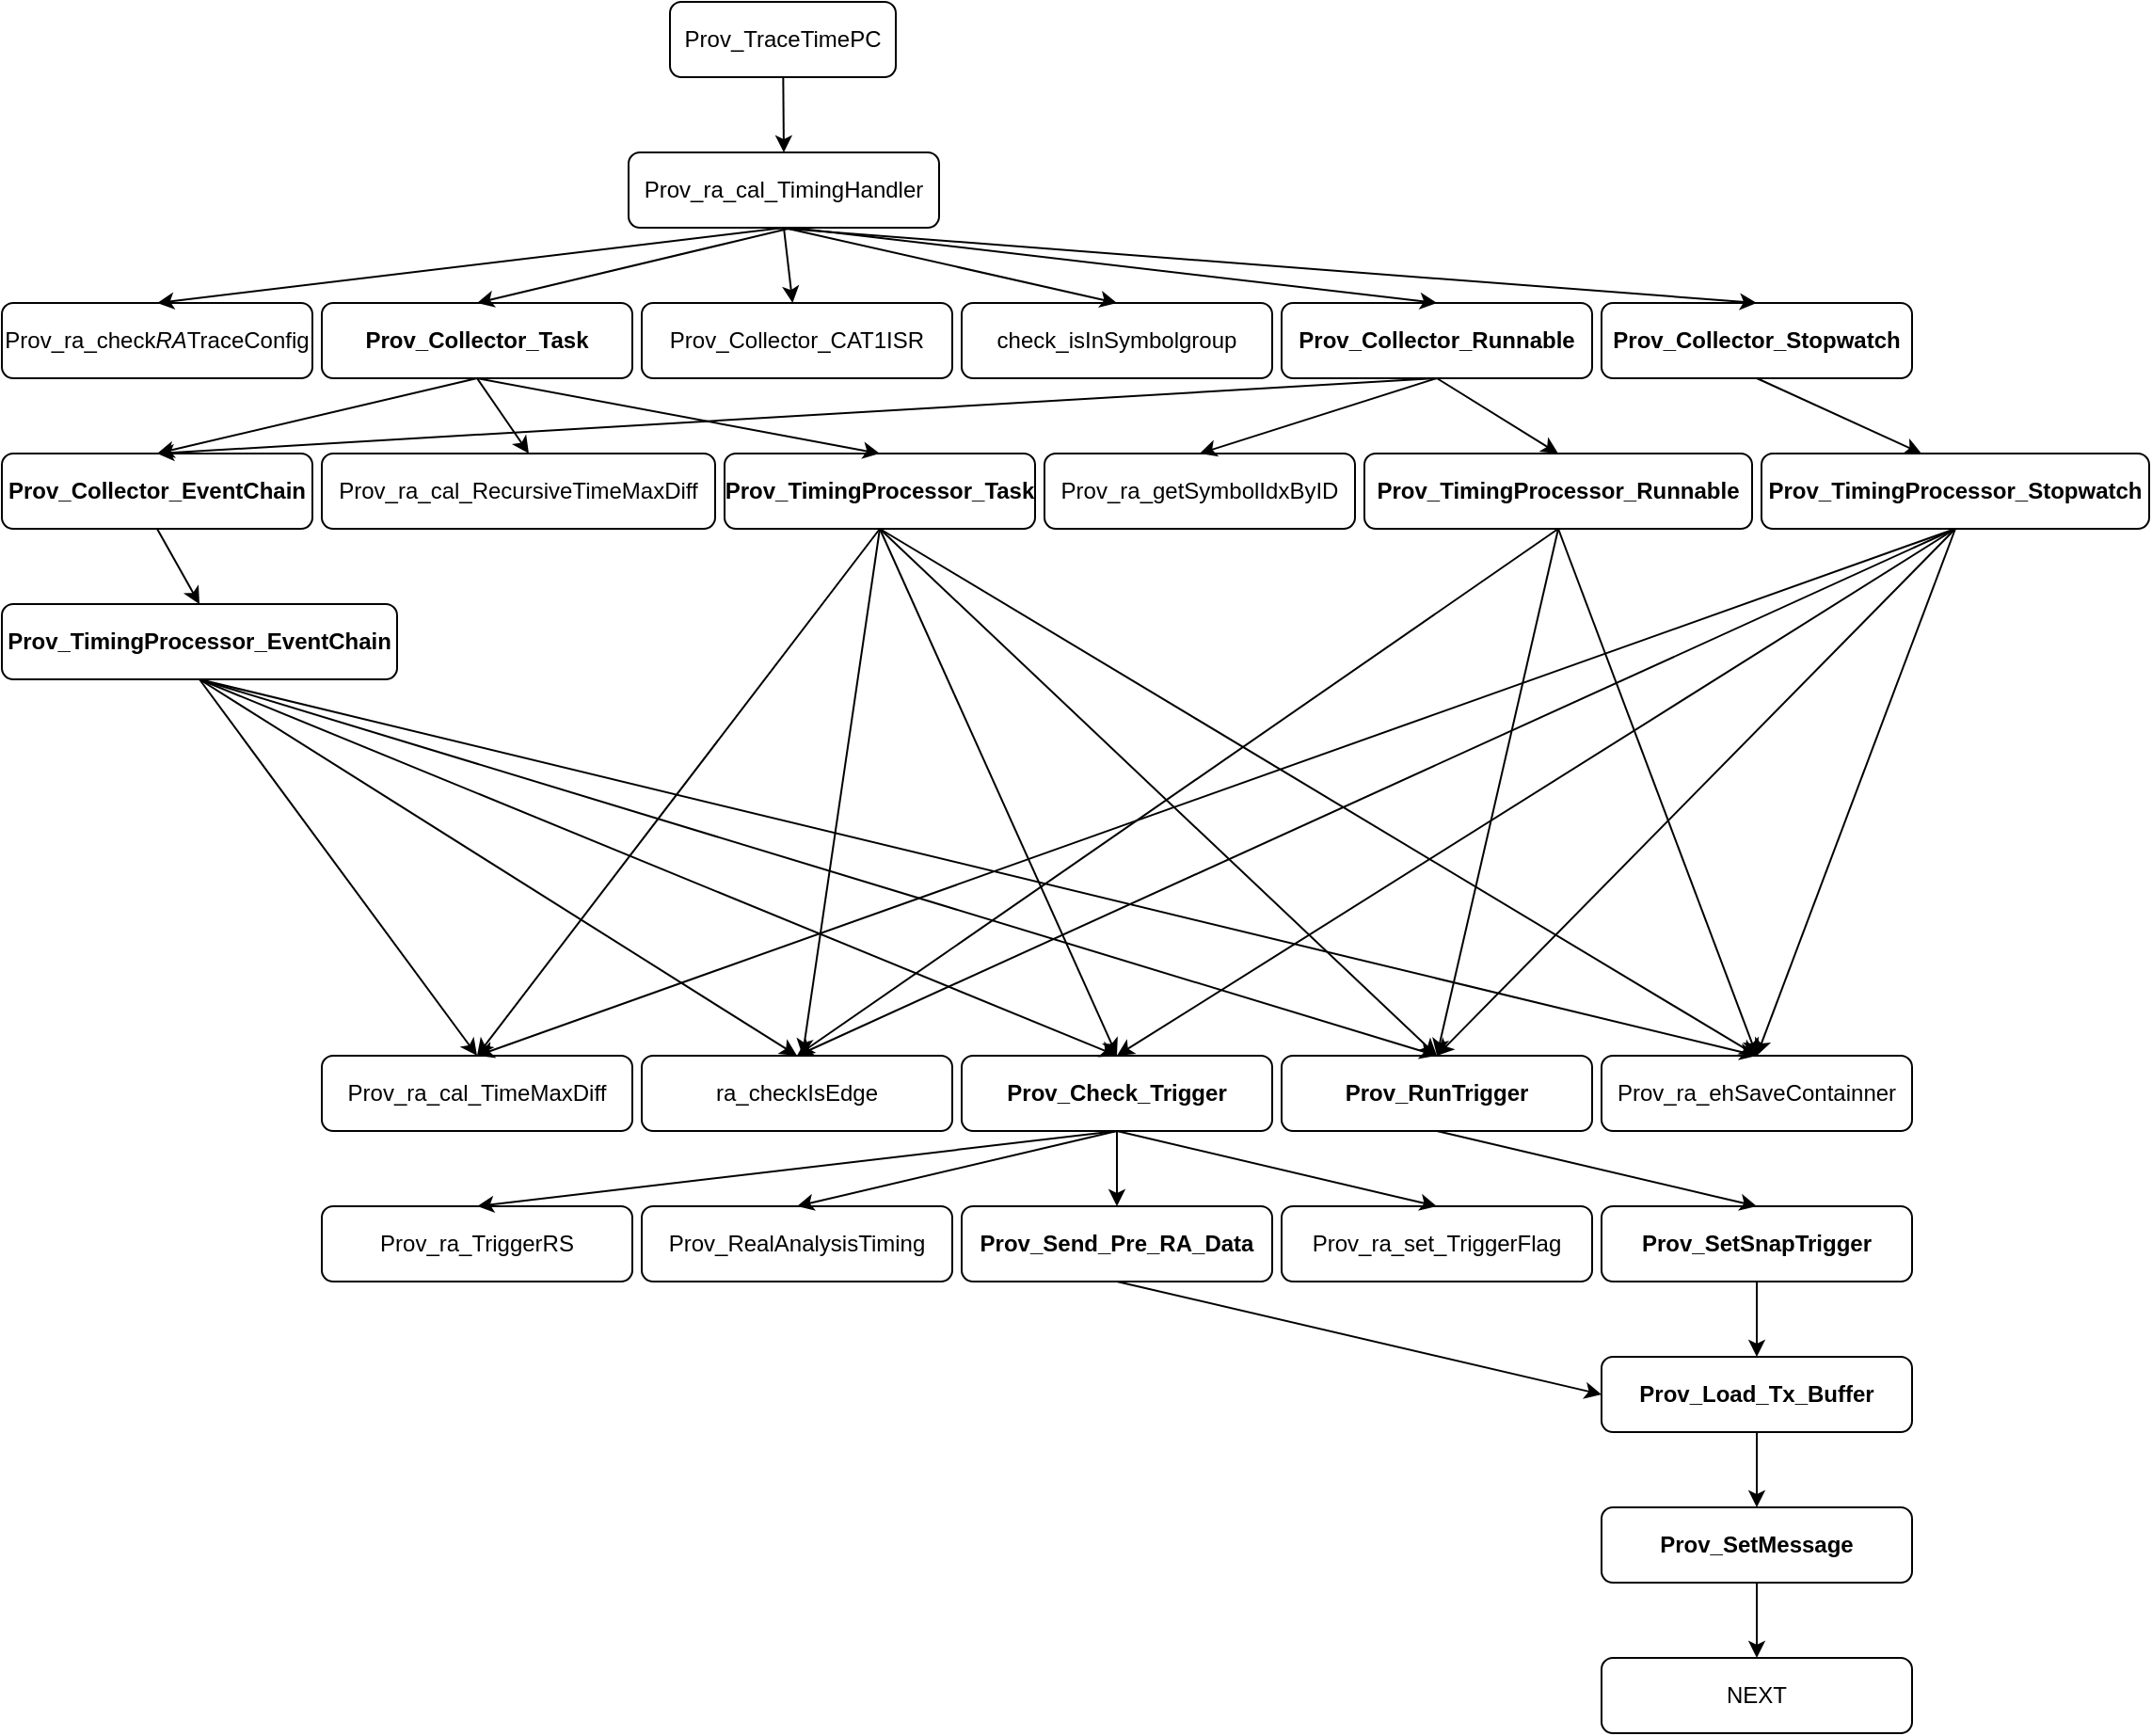 <mxfile version="14.2.4" type="github">
  <diagram name="Page-1" id="0783ab3e-0a74-02c8-0abd-f7b4e66b4bec">
    <mxGraphModel dx="2062" dy="1122" grid="1" gridSize="10" guides="1" tooltips="1" connect="1" arrows="1" fold="1" page="1" pageScale="1" pageWidth="850" pageHeight="1100" background="#ffffff" math="0" shadow="0">
      <root>
        <mxCell id="0" />
        <mxCell id="1" parent="0" />
        <mxCell id="t7thbEfWKexa40_ScQ5X-1" value="Prov_TraceTimePC" style="rounded=1;whiteSpace=wrap;html=1;" vertex="1" parent="1">
          <mxGeometry x="365" y="40" width="120" height="40" as="geometry" />
        </mxCell>
        <mxCell id="t7thbEfWKexa40_ScQ5X-2" value="Prov_ra_cal_TimingHandler" style="rounded=1;whiteSpace=wrap;html=1;" vertex="1" parent="1">
          <mxGeometry x="343" y="120" width="165" height="40" as="geometry" />
        </mxCell>
        <mxCell id="t7thbEfWKexa40_ScQ5X-3" value="Prov_ra_check&lt;i&gt;RA&lt;/i&gt;TraceConfig" style="rounded=1;whiteSpace=wrap;html=1;" vertex="1" parent="1">
          <mxGeometry x="10" y="200" width="165" height="40" as="geometry" />
        </mxCell>
        <mxCell id="t7thbEfWKexa40_ScQ5X-4" value="&lt;b&gt;Prov_Collector_Task&lt;/b&gt;" style="rounded=1;whiteSpace=wrap;html=1;" vertex="1" parent="1">
          <mxGeometry x="180" y="200" width="165" height="40" as="geometry" />
        </mxCell>
        <mxCell id="t7thbEfWKexa40_ScQ5X-5" value="&lt;b&gt;Prov_Collector_Runnable&lt;/b&gt;" style="rounded=1;whiteSpace=wrap;html=1;" vertex="1" parent="1">
          <mxGeometry x="690" y="200" width="165" height="40" as="geometry" />
        </mxCell>
        <mxCell id="t7thbEfWKexa40_ScQ5X-6" value="Prov_Collector_CAT1ISR" style="rounded=1;whiteSpace=wrap;html=1;" vertex="1" parent="1">
          <mxGeometry x="350" y="200" width="165" height="40" as="geometry" />
        </mxCell>
        <mxCell id="t7thbEfWKexa40_ScQ5X-9" value="&lt;b&gt;Prov_Collector_Stopwatch&lt;/b&gt;" style="rounded=1;whiteSpace=wrap;html=1;" vertex="1" parent="1">
          <mxGeometry x="860" y="200" width="165" height="40" as="geometry" />
        </mxCell>
        <mxCell id="t7thbEfWKexa40_ScQ5X-11" value="check_isInSymbolgroup" style="rounded=1;whiteSpace=wrap;html=1;" vertex="1" parent="1">
          <mxGeometry x="520" y="200" width="165" height="40" as="geometry" />
        </mxCell>
        <mxCell id="t7thbEfWKexa40_ScQ5X-12" value="&lt;b&gt;Prov_Collector_EventChain&lt;/b&gt;" style="rounded=1;whiteSpace=wrap;html=1;" vertex="1" parent="1">
          <mxGeometry x="10" y="280" width="165" height="40" as="geometry" />
        </mxCell>
        <mxCell id="t7thbEfWKexa40_ScQ5X-13" value="Prov_ra_cal_RecursiveTimeMaxDiff" style="rounded=1;whiteSpace=wrap;html=1;" vertex="1" parent="1">
          <mxGeometry x="180" y="280" width="209" height="40" as="geometry" />
        </mxCell>
        <mxCell id="t7thbEfWKexa40_ScQ5X-15" value="&lt;b&gt;Prov_TimingProcessor_Task&lt;/b&gt;" style="rounded=1;whiteSpace=wrap;html=1;" vertex="1" parent="1">
          <mxGeometry x="394" y="280" width="165" height="40" as="geometry" />
        </mxCell>
        <mxCell id="t7thbEfWKexa40_ScQ5X-18" value="" style="endArrow=classic;html=1;exitX=0.5;exitY=1;exitDx=0;exitDy=0;entryX=0.5;entryY=0;entryDx=0;entryDy=0;" edge="1" parent="1" source="t7thbEfWKexa40_ScQ5X-4" target="t7thbEfWKexa40_ScQ5X-12">
          <mxGeometry width="50" height="50" relative="1" as="geometry">
            <mxPoint x="400" y="580" as="sourcePoint" />
            <mxPoint x="450" y="530" as="targetPoint" />
          </mxGeometry>
        </mxCell>
        <mxCell id="t7thbEfWKexa40_ScQ5X-21" value="" style="endArrow=classic;html=1;exitX=0.5;exitY=1;exitDx=0;exitDy=0;" edge="1" parent="1" source="t7thbEfWKexa40_ScQ5X-4">
          <mxGeometry width="50" height="50" relative="1" as="geometry">
            <mxPoint x="400" y="580" as="sourcePoint" />
            <mxPoint x="290" y="280" as="targetPoint" />
          </mxGeometry>
        </mxCell>
        <mxCell id="t7thbEfWKexa40_ScQ5X-22" value="" style="endArrow=classic;html=1;exitX=0.5;exitY=1;exitDx=0;exitDy=0;entryX=0.5;entryY=0;entryDx=0;entryDy=0;" edge="1" parent="1" source="t7thbEfWKexa40_ScQ5X-4" target="t7thbEfWKexa40_ScQ5X-15">
          <mxGeometry width="50" height="50" relative="1" as="geometry">
            <mxPoint x="400" y="580" as="sourcePoint" />
            <mxPoint x="450" y="530" as="targetPoint" />
          </mxGeometry>
        </mxCell>
        <mxCell id="t7thbEfWKexa40_ScQ5X-23" value="&lt;b&gt;Prov_TimingProcessor_EventChain&lt;/b&gt;" style="rounded=1;whiteSpace=wrap;html=1;" vertex="1" parent="1">
          <mxGeometry x="10" y="360" width="210" height="40" as="geometry" />
        </mxCell>
        <mxCell id="t7thbEfWKexa40_ScQ5X-26" value="" style="endArrow=classic;html=1;exitX=0.5;exitY=1;exitDx=0;exitDy=0;entryX=0.5;entryY=0;entryDx=0;entryDy=0;" edge="1" parent="1" source="t7thbEfWKexa40_ScQ5X-12" target="t7thbEfWKexa40_ScQ5X-23">
          <mxGeometry width="50" height="50" relative="1" as="geometry">
            <mxPoint x="400" y="580" as="sourcePoint" />
            <mxPoint x="450" y="530" as="targetPoint" />
          </mxGeometry>
        </mxCell>
        <mxCell id="t7thbEfWKexa40_ScQ5X-27" value="Prov_ra_cal_TimeMaxDiff" style="rounded=1;whiteSpace=wrap;html=1;" vertex="1" parent="1">
          <mxGeometry x="180" y="600" width="165" height="40" as="geometry" />
        </mxCell>
        <mxCell id="t7thbEfWKexa40_ScQ5X-28" value="ra_checkIsEdge" style="rounded=1;whiteSpace=wrap;html=1;" vertex="1" parent="1">
          <mxGeometry x="350" y="600" width="165" height="40" as="geometry" />
        </mxCell>
        <mxCell id="t7thbEfWKexa40_ScQ5X-29" value="&lt;b&gt;Prov_Check_Trigger&lt;/b&gt;" style="rounded=1;whiteSpace=wrap;html=1;" vertex="1" parent="1">
          <mxGeometry x="520" y="600" width="165" height="40" as="geometry" />
        </mxCell>
        <mxCell id="t7thbEfWKexa40_ScQ5X-30" value="&lt;b&gt;Prov_RunTrigger&lt;/b&gt;" style="rounded=1;whiteSpace=wrap;html=1;" vertex="1" parent="1">
          <mxGeometry x="690" y="600" width="165" height="40" as="geometry" />
        </mxCell>
        <mxCell id="t7thbEfWKexa40_ScQ5X-31" value="Prov_ra_ehSaveContainner" style="rounded=1;whiteSpace=wrap;html=1;" vertex="1" parent="1">
          <mxGeometry x="860" y="600" width="165" height="40" as="geometry" />
        </mxCell>
        <mxCell id="t7thbEfWKexa40_ScQ5X-32" value="" style="endArrow=classic;html=1;exitX=0.5;exitY=1;exitDx=0;exitDy=0;entryX=0.5;entryY=0;entryDx=0;entryDy=0;" edge="1" parent="1" source="t7thbEfWKexa40_ScQ5X-23" target="t7thbEfWKexa40_ScQ5X-27">
          <mxGeometry width="50" height="50" relative="1" as="geometry">
            <mxPoint x="400" y="580" as="sourcePoint" />
            <mxPoint x="450" y="530" as="targetPoint" />
          </mxGeometry>
        </mxCell>
        <mxCell id="t7thbEfWKexa40_ScQ5X-33" value="" style="endArrow=classic;html=1;exitX=0.5;exitY=1;exitDx=0;exitDy=0;entryX=0.5;entryY=0;entryDx=0;entryDy=0;" edge="1" parent="1" source="t7thbEfWKexa40_ScQ5X-23" target="t7thbEfWKexa40_ScQ5X-28">
          <mxGeometry width="50" height="50" relative="1" as="geometry">
            <mxPoint x="125" y="410" as="sourcePoint" />
            <mxPoint x="102.5" y="450" as="targetPoint" />
          </mxGeometry>
        </mxCell>
        <mxCell id="t7thbEfWKexa40_ScQ5X-34" value="" style="endArrow=classic;html=1;entryX=0.5;entryY=0;entryDx=0;entryDy=0;exitX=0.5;exitY=1;exitDx=0;exitDy=0;" edge="1" parent="1" source="t7thbEfWKexa40_ScQ5X-23" target="t7thbEfWKexa40_ScQ5X-29">
          <mxGeometry width="50" height="50" relative="1" as="geometry">
            <mxPoint x="113" y="400" as="sourcePoint" />
            <mxPoint x="112.5" y="460" as="targetPoint" />
          </mxGeometry>
        </mxCell>
        <mxCell id="t7thbEfWKexa40_ScQ5X-35" value="" style="endArrow=classic;html=1;exitX=0.5;exitY=1;exitDx=0;exitDy=0;entryX=0.5;entryY=0;entryDx=0;entryDy=0;" edge="1" parent="1" source="t7thbEfWKexa40_ScQ5X-23" target="t7thbEfWKexa40_ScQ5X-30">
          <mxGeometry width="50" height="50" relative="1" as="geometry">
            <mxPoint x="145" y="430" as="sourcePoint" />
            <mxPoint x="122.5" y="470" as="targetPoint" />
          </mxGeometry>
        </mxCell>
        <mxCell id="t7thbEfWKexa40_ScQ5X-36" value="" style="endArrow=classic;html=1;exitX=0.5;exitY=1;exitDx=0;exitDy=0;entryX=0.5;entryY=0;entryDx=0;entryDy=0;" edge="1" parent="1" source="t7thbEfWKexa40_ScQ5X-23" target="t7thbEfWKexa40_ScQ5X-31">
          <mxGeometry width="50" height="50" relative="1" as="geometry">
            <mxPoint x="155" y="440" as="sourcePoint" />
            <mxPoint x="132.5" y="480" as="targetPoint" />
          </mxGeometry>
        </mxCell>
        <mxCell id="t7thbEfWKexa40_ScQ5X-38" value="" style="endArrow=classic;html=1;entryX=0.5;entryY=0;entryDx=0;entryDy=0;" edge="1" parent="1" source="t7thbEfWKexa40_ScQ5X-1" target="t7thbEfWKexa40_ScQ5X-2">
          <mxGeometry width="50" height="50" relative="1" as="geometry">
            <mxPoint x="400" y="580" as="sourcePoint" />
            <mxPoint x="450" y="530" as="targetPoint" />
          </mxGeometry>
        </mxCell>
        <mxCell id="t7thbEfWKexa40_ScQ5X-39" value="" style="endArrow=classic;html=1;exitX=0.5;exitY=1;exitDx=0;exitDy=0;entryX=0.5;entryY=0;entryDx=0;entryDy=0;" edge="1" parent="1" source="t7thbEfWKexa40_ScQ5X-2" target="t7thbEfWKexa40_ScQ5X-3">
          <mxGeometry width="50" height="50" relative="1" as="geometry">
            <mxPoint x="400" y="580" as="sourcePoint" />
            <mxPoint x="450" y="530" as="targetPoint" />
          </mxGeometry>
        </mxCell>
        <mxCell id="t7thbEfWKexa40_ScQ5X-40" value="" style="endArrow=classic;html=1;entryX=0.5;entryY=0;entryDx=0;entryDy=0;" edge="1" parent="1" target="t7thbEfWKexa40_ScQ5X-9">
          <mxGeometry width="50" height="50" relative="1" as="geometry">
            <mxPoint x="420" y="160" as="sourcePoint" />
            <mxPoint x="450" y="530" as="targetPoint" />
          </mxGeometry>
        </mxCell>
        <mxCell id="t7thbEfWKexa40_ScQ5X-41" value="" style="endArrow=classic;html=1;entryX=0.5;entryY=0;entryDx=0;entryDy=0;" edge="1" parent="1" target="t7thbEfWKexa40_ScQ5X-4">
          <mxGeometry width="50" height="50" relative="1" as="geometry">
            <mxPoint x="430" y="160" as="sourcePoint" />
            <mxPoint x="450" y="530" as="targetPoint" />
          </mxGeometry>
        </mxCell>
        <mxCell id="t7thbEfWKexa40_ScQ5X-42" value="" style="endArrow=classic;html=1;entryX=0.5;entryY=0;entryDx=0;entryDy=0;" edge="1" parent="1" target="t7thbEfWKexa40_ScQ5X-5">
          <mxGeometry width="50" height="50" relative="1" as="geometry">
            <mxPoint x="430" y="160" as="sourcePoint" />
            <mxPoint x="450" y="530" as="targetPoint" />
          </mxGeometry>
        </mxCell>
        <mxCell id="t7thbEfWKexa40_ScQ5X-43" value="" style="endArrow=classic;html=1;entryX=0.5;entryY=0;entryDx=0;entryDy=0;exitX=0.5;exitY=1;exitDx=0;exitDy=0;" edge="1" parent="1" source="t7thbEfWKexa40_ScQ5X-2" target="t7thbEfWKexa40_ScQ5X-11">
          <mxGeometry width="50" height="50" relative="1" as="geometry">
            <mxPoint x="400" y="580" as="sourcePoint" />
            <mxPoint x="450" y="530" as="targetPoint" />
          </mxGeometry>
        </mxCell>
        <mxCell id="t7thbEfWKexa40_ScQ5X-44" value="" style="endArrow=classic;html=1;exitX=0.5;exitY=1;exitDx=0;exitDy=0;" edge="1" parent="1" source="t7thbEfWKexa40_ScQ5X-2" target="t7thbEfWKexa40_ScQ5X-6">
          <mxGeometry width="50" height="50" relative="1" as="geometry">
            <mxPoint x="400" y="580" as="sourcePoint" />
            <mxPoint x="450" y="530" as="targetPoint" />
          </mxGeometry>
        </mxCell>
        <mxCell id="t7thbEfWKexa40_ScQ5X-45" value="" style="endArrow=classic;html=1;exitX=0.5;exitY=1;exitDx=0;exitDy=0;entryX=0.5;entryY=0;entryDx=0;entryDy=0;" edge="1" parent="1" source="t7thbEfWKexa40_ScQ5X-15" target="t7thbEfWKexa40_ScQ5X-27">
          <mxGeometry width="50" height="50" relative="1" as="geometry">
            <mxPoint x="400" y="580" as="sourcePoint" />
            <mxPoint x="450" y="530" as="targetPoint" />
          </mxGeometry>
        </mxCell>
        <mxCell id="t7thbEfWKexa40_ScQ5X-46" value="" style="endArrow=classic;html=1;entryX=0.5;entryY=0;entryDx=0;entryDy=0;exitX=0.5;exitY=1;exitDx=0;exitDy=0;" edge="1" parent="1" source="t7thbEfWKexa40_ScQ5X-15" target="t7thbEfWKexa40_ScQ5X-30">
          <mxGeometry width="50" height="50" relative="1" as="geometry">
            <mxPoint x="400" y="580" as="sourcePoint" />
            <mxPoint x="450" y="530" as="targetPoint" />
          </mxGeometry>
        </mxCell>
        <mxCell id="t7thbEfWKexa40_ScQ5X-47" value="" style="endArrow=classic;html=1;entryX=0.5;entryY=0;entryDx=0;entryDy=0;exitX=0.5;exitY=1;exitDx=0;exitDy=0;" edge="1" parent="1" source="t7thbEfWKexa40_ScQ5X-15" target="t7thbEfWKexa40_ScQ5X-31">
          <mxGeometry width="50" height="50" relative="1" as="geometry">
            <mxPoint x="400" y="580" as="sourcePoint" />
            <mxPoint x="450" y="530" as="targetPoint" />
          </mxGeometry>
        </mxCell>
        <mxCell id="t7thbEfWKexa40_ScQ5X-48" value="" style="endArrow=classic;html=1;exitX=0.5;exitY=1;exitDx=0;exitDy=0;" edge="1" parent="1" source="t7thbEfWKexa40_ScQ5X-15" target="t7thbEfWKexa40_ScQ5X-28">
          <mxGeometry width="50" height="50" relative="1" as="geometry">
            <mxPoint x="480" y="320" as="sourcePoint" />
            <mxPoint x="260" y="440" as="targetPoint" />
          </mxGeometry>
        </mxCell>
        <mxCell id="t7thbEfWKexa40_ScQ5X-49" value="" style="endArrow=classic;html=1;exitX=0.5;exitY=1;exitDx=0;exitDy=0;entryX=0.5;entryY=0;entryDx=0;entryDy=0;" edge="1" parent="1" source="t7thbEfWKexa40_ScQ5X-15" target="t7thbEfWKexa40_ScQ5X-29">
          <mxGeometry width="50" height="50" relative="1" as="geometry">
            <mxPoint x="400" y="580" as="sourcePoint" />
            <mxPoint x="450" y="530" as="targetPoint" />
          </mxGeometry>
        </mxCell>
        <mxCell id="t7thbEfWKexa40_ScQ5X-50" value="Prov_ra_TriggerRS" style="rounded=1;whiteSpace=wrap;html=1;" vertex="1" parent="1">
          <mxGeometry x="180" y="680" width="165" height="40" as="geometry" />
        </mxCell>
        <mxCell id="t7thbEfWKexa40_ScQ5X-51" value="Prov_RealAnalysisTiming" style="rounded=1;whiteSpace=wrap;html=1;" vertex="1" parent="1">
          <mxGeometry x="350" y="680" width="165" height="40" as="geometry" />
        </mxCell>
        <mxCell id="t7thbEfWKexa40_ScQ5X-52" value="&lt;b&gt;Prov_Send_Pre_RA_Data&lt;/b&gt;" style="rounded=1;whiteSpace=wrap;html=1;" vertex="1" parent="1">
          <mxGeometry x="520" y="680" width="165" height="40" as="geometry" />
        </mxCell>
        <mxCell id="t7thbEfWKexa40_ScQ5X-53" value="Prov_ra_set_TriggerFlag" style="rounded=1;whiteSpace=wrap;html=1;" vertex="1" parent="1">
          <mxGeometry x="690" y="680" width="165" height="40" as="geometry" />
        </mxCell>
        <mxCell id="t7thbEfWKexa40_ScQ5X-54" value="" style="endArrow=classic;html=1;exitX=0.5;exitY=1;exitDx=0;exitDy=0;entryX=0.5;entryY=0;entryDx=0;entryDy=0;" edge="1" parent="1" source="t7thbEfWKexa40_ScQ5X-29" target="t7thbEfWKexa40_ScQ5X-50">
          <mxGeometry width="50" height="50" relative="1" as="geometry">
            <mxPoint x="570" y="740" as="sourcePoint" />
            <mxPoint x="620" y="690" as="targetPoint" />
          </mxGeometry>
        </mxCell>
        <mxCell id="t7thbEfWKexa40_ScQ5X-55" value="" style="endArrow=classic;html=1;exitX=0.5;exitY=1;exitDx=0;exitDy=0;entryX=0.5;entryY=0;entryDx=0;entryDy=0;" edge="1" parent="1" source="t7thbEfWKexa40_ScQ5X-29" target="t7thbEfWKexa40_ScQ5X-53">
          <mxGeometry width="50" height="50" relative="1" as="geometry">
            <mxPoint x="570" y="740" as="sourcePoint" />
            <mxPoint x="620" y="690" as="targetPoint" />
          </mxGeometry>
        </mxCell>
        <mxCell id="t7thbEfWKexa40_ScQ5X-56" value="" style="endArrow=classic;html=1;exitX=0.5;exitY=1;exitDx=0;exitDy=0;entryX=0.5;entryY=0;entryDx=0;entryDy=0;" edge="1" parent="1" source="t7thbEfWKexa40_ScQ5X-29" target="t7thbEfWKexa40_ScQ5X-52">
          <mxGeometry width="50" height="50" relative="1" as="geometry">
            <mxPoint x="590" y="660" as="sourcePoint" />
            <mxPoint x="620" y="690" as="targetPoint" />
          </mxGeometry>
        </mxCell>
        <mxCell id="t7thbEfWKexa40_ScQ5X-57" value="" style="endArrow=classic;html=1;exitX=0.5;exitY=1;exitDx=0;exitDy=0;entryX=0.5;entryY=0;entryDx=0;entryDy=0;" edge="1" parent="1" source="t7thbEfWKexa40_ScQ5X-29" target="t7thbEfWKexa40_ScQ5X-51">
          <mxGeometry width="50" height="50" relative="1" as="geometry">
            <mxPoint x="570" y="740" as="sourcePoint" />
            <mxPoint x="620" y="690" as="targetPoint" />
          </mxGeometry>
        </mxCell>
        <mxCell id="t7thbEfWKexa40_ScQ5X-58" value="&lt;b&gt;Prov_SetSnapTrigger&lt;/b&gt;" style="rounded=1;whiteSpace=wrap;html=1;" vertex="1" parent="1">
          <mxGeometry x="860" y="680" width="165" height="40" as="geometry" />
        </mxCell>
        <mxCell id="t7thbEfWKexa40_ScQ5X-59" value="" style="endArrow=classic;html=1;exitX=0.5;exitY=1;exitDx=0;exitDy=0;entryX=0.5;entryY=0;entryDx=0;entryDy=0;" edge="1" parent="1" source="t7thbEfWKexa40_ScQ5X-30" target="t7thbEfWKexa40_ScQ5X-58">
          <mxGeometry width="50" height="50" relative="1" as="geometry">
            <mxPoint x="570" y="940" as="sourcePoint" />
            <mxPoint x="620" y="890" as="targetPoint" />
          </mxGeometry>
        </mxCell>
        <mxCell id="t7thbEfWKexa40_ScQ5X-60" value="&lt;b&gt;Prov_Load_Tx_Buffer&lt;/b&gt;" style="rounded=1;whiteSpace=wrap;html=1;" vertex="1" parent="1">
          <mxGeometry x="860" y="760" width="165" height="40" as="geometry" />
        </mxCell>
        <mxCell id="t7thbEfWKexa40_ScQ5X-61" value="&lt;b&gt;Prov_SetMessage&lt;/b&gt;" style="rounded=1;whiteSpace=wrap;html=1;" vertex="1" parent="1">
          <mxGeometry x="860" y="840" width="165" height="40" as="geometry" />
        </mxCell>
        <mxCell id="t7thbEfWKexa40_ScQ5X-62" value="NEXT" style="rounded=1;whiteSpace=wrap;html=1;" vertex="1" parent="1">
          <mxGeometry x="860" y="920" width="165" height="40" as="geometry" />
        </mxCell>
        <mxCell id="t7thbEfWKexa40_ScQ5X-63" value="" style="endArrow=classic;html=1;exitX=0.5;exitY=1;exitDx=0;exitDy=0;entryX=0.5;entryY=0;entryDx=0;entryDy=0;" edge="1" parent="1" source="t7thbEfWKexa40_ScQ5X-61" target="t7thbEfWKexa40_ScQ5X-62">
          <mxGeometry width="50" height="50" relative="1" as="geometry">
            <mxPoint x="570" y="940" as="sourcePoint" />
            <mxPoint x="620" y="890" as="targetPoint" />
          </mxGeometry>
        </mxCell>
        <mxCell id="t7thbEfWKexa40_ScQ5X-64" value="" style="endArrow=classic;html=1;exitX=0.5;exitY=1;exitDx=0;exitDy=0;entryX=0.5;entryY=0;entryDx=0;entryDy=0;" edge="1" parent="1" source="t7thbEfWKexa40_ScQ5X-60" target="t7thbEfWKexa40_ScQ5X-61">
          <mxGeometry width="50" height="50" relative="1" as="geometry">
            <mxPoint x="570" y="940" as="sourcePoint" />
            <mxPoint x="620" y="890" as="targetPoint" />
          </mxGeometry>
        </mxCell>
        <mxCell id="t7thbEfWKexa40_ScQ5X-65" value="" style="endArrow=classic;html=1;exitX=0.5;exitY=1;exitDx=0;exitDy=0;" edge="1" parent="1" source="t7thbEfWKexa40_ScQ5X-58" target="t7thbEfWKexa40_ScQ5X-60">
          <mxGeometry width="50" height="50" relative="1" as="geometry">
            <mxPoint x="570" y="940" as="sourcePoint" />
            <mxPoint x="620" y="890" as="targetPoint" />
          </mxGeometry>
        </mxCell>
        <mxCell id="t7thbEfWKexa40_ScQ5X-67" value="" style="endArrow=classic;html=1;exitX=0.5;exitY=1;exitDx=0;exitDy=0;entryX=0;entryY=0.5;entryDx=0;entryDy=0;" edge="1" parent="1" source="t7thbEfWKexa40_ScQ5X-52" target="t7thbEfWKexa40_ScQ5X-60">
          <mxGeometry width="50" height="50" relative="1" as="geometry">
            <mxPoint x="570" y="940" as="sourcePoint" />
            <mxPoint x="620" y="890" as="targetPoint" />
          </mxGeometry>
        </mxCell>
        <mxCell id="t7thbEfWKexa40_ScQ5X-72" value="Prov_ra_getSymbolIdxByID" style="rounded=1;whiteSpace=wrap;html=1;" vertex="1" parent="1">
          <mxGeometry x="564" y="280" width="165" height="40" as="geometry" />
        </mxCell>
        <mxCell id="t7thbEfWKexa40_ScQ5X-73" value="" style="endArrow=classic;html=1;exitX=0.5;exitY=1;exitDx=0;exitDy=0;entryX=0.5;entryY=0;entryDx=0;entryDy=0;" edge="1" parent="1" source="t7thbEfWKexa40_ScQ5X-5" target="t7thbEfWKexa40_ScQ5X-72">
          <mxGeometry width="50" height="50" relative="1" as="geometry">
            <mxPoint x="400" y="580" as="sourcePoint" />
            <mxPoint x="450" y="530" as="targetPoint" />
          </mxGeometry>
        </mxCell>
        <mxCell id="t7thbEfWKexa40_ScQ5X-74" value="" style="endArrow=classic;html=1;exitX=0.5;exitY=1;exitDx=0;exitDy=0;entryX=0.5;entryY=0;entryDx=0;entryDy=0;" edge="1" parent="1" source="t7thbEfWKexa40_ScQ5X-5" target="t7thbEfWKexa40_ScQ5X-12">
          <mxGeometry width="50" height="50" relative="1" as="geometry">
            <mxPoint x="400" y="580" as="sourcePoint" />
            <mxPoint x="450" y="530" as="targetPoint" />
          </mxGeometry>
        </mxCell>
        <mxCell id="t7thbEfWKexa40_ScQ5X-75" value="&lt;b&gt;Prov_TimingProcessor_Runnable&lt;/b&gt;" style="rounded=1;whiteSpace=wrap;html=1;" vertex="1" parent="1">
          <mxGeometry x="734" y="280" width="206" height="40" as="geometry" />
        </mxCell>
        <mxCell id="t7thbEfWKexa40_ScQ5X-76" value="" style="endArrow=classic;html=1;exitX=0.5;exitY=1;exitDx=0;exitDy=0;entryX=0.5;entryY=0;entryDx=0;entryDy=0;" edge="1" parent="1" source="t7thbEfWKexa40_ScQ5X-5" target="t7thbEfWKexa40_ScQ5X-75">
          <mxGeometry width="50" height="50" relative="1" as="geometry">
            <mxPoint x="400" y="580" as="sourcePoint" />
            <mxPoint x="450" y="530" as="targetPoint" />
          </mxGeometry>
        </mxCell>
        <mxCell id="t7thbEfWKexa40_ScQ5X-77" value="" style="endArrow=classic;html=1;exitX=0.5;exitY=1;exitDx=0;exitDy=0;entryX=0.5;entryY=0;entryDx=0;entryDy=0;" edge="1" parent="1" source="t7thbEfWKexa40_ScQ5X-75" target="t7thbEfWKexa40_ScQ5X-28">
          <mxGeometry width="50" height="50" relative="1" as="geometry">
            <mxPoint x="400" y="580" as="sourcePoint" />
            <mxPoint x="450" y="530" as="targetPoint" />
          </mxGeometry>
        </mxCell>
        <mxCell id="t7thbEfWKexa40_ScQ5X-78" value="" style="endArrow=classic;html=1;entryX=0.5;entryY=0;entryDx=0;entryDy=0;exitX=0.5;exitY=1;exitDx=0;exitDy=0;" edge="1" parent="1" source="t7thbEfWKexa40_ScQ5X-75" target="t7thbEfWKexa40_ScQ5X-30">
          <mxGeometry width="50" height="50" relative="1" as="geometry">
            <mxPoint x="840" y="320" as="sourcePoint" />
            <mxPoint x="450" y="530" as="targetPoint" />
          </mxGeometry>
        </mxCell>
        <mxCell id="t7thbEfWKexa40_ScQ5X-79" value="" style="endArrow=classic;html=1;entryX=0.5;entryY=0;entryDx=0;entryDy=0;exitX=0.5;exitY=1;exitDx=0;exitDy=0;" edge="1" parent="1" source="t7thbEfWKexa40_ScQ5X-75" target="t7thbEfWKexa40_ScQ5X-31">
          <mxGeometry width="50" height="50" relative="1" as="geometry">
            <mxPoint x="870" y="330" as="sourcePoint" />
            <mxPoint x="450" y="530" as="targetPoint" />
          </mxGeometry>
        </mxCell>
        <mxCell id="t7thbEfWKexa40_ScQ5X-80" value="" style="endArrow=classic;html=1;exitX=0.5;exitY=1;exitDx=0;exitDy=0;" edge="1" parent="1" source="t7thbEfWKexa40_ScQ5X-9">
          <mxGeometry width="50" height="50" relative="1" as="geometry">
            <mxPoint x="400" y="580" as="sourcePoint" />
            <mxPoint x="1030" y="280" as="targetPoint" />
          </mxGeometry>
        </mxCell>
        <mxCell id="t7thbEfWKexa40_ScQ5X-81" value="&lt;b&gt;Prov_TimingProcessor_Stopwatch&lt;/b&gt;" style="rounded=1;whiteSpace=wrap;html=1;" vertex="1" parent="1">
          <mxGeometry x="945" y="280" width="206" height="40" as="geometry" />
        </mxCell>
        <mxCell id="t7thbEfWKexa40_ScQ5X-82" value="" style="endArrow=classic;html=1;exitX=0.5;exitY=1;exitDx=0;exitDy=0;entryX=0.5;entryY=0;entryDx=0;entryDy=0;" edge="1" parent="1" source="t7thbEfWKexa40_ScQ5X-81" target="t7thbEfWKexa40_ScQ5X-27">
          <mxGeometry width="50" height="50" relative="1" as="geometry">
            <mxPoint x="400" y="580" as="sourcePoint" />
            <mxPoint x="100" y="440" as="targetPoint" />
          </mxGeometry>
        </mxCell>
        <mxCell id="t7thbEfWKexa40_ScQ5X-83" value="" style="endArrow=classic;html=1;exitX=0.5;exitY=1;exitDx=0;exitDy=0;entryX=0.5;entryY=0;entryDx=0;entryDy=0;" edge="1" parent="1" source="t7thbEfWKexa40_ScQ5X-81" target="t7thbEfWKexa40_ScQ5X-28">
          <mxGeometry width="50" height="50" relative="1" as="geometry">
            <mxPoint x="1040" y="320" as="sourcePoint" />
            <mxPoint x="450" y="530" as="targetPoint" />
          </mxGeometry>
        </mxCell>
        <mxCell id="t7thbEfWKexa40_ScQ5X-84" value="" style="endArrow=classic;html=1;exitX=0.5;exitY=1;exitDx=0;exitDy=0;entryX=0.5;entryY=0;entryDx=0;entryDy=0;" edge="1" parent="1" source="t7thbEfWKexa40_ScQ5X-81" target="t7thbEfWKexa40_ScQ5X-29">
          <mxGeometry width="50" height="50" relative="1" as="geometry">
            <mxPoint x="400" y="580" as="sourcePoint" />
            <mxPoint x="450" y="530" as="targetPoint" />
          </mxGeometry>
        </mxCell>
        <mxCell id="t7thbEfWKexa40_ScQ5X-85" value="" style="endArrow=classic;html=1;exitX=0.5;exitY=1;exitDx=0;exitDy=0;entryX=0.5;entryY=0;entryDx=0;entryDy=0;" edge="1" parent="1" source="t7thbEfWKexa40_ScQ5X-81" target="t7thbEfWKexa40_ScQ5X-30">
          <mxGeometry width="50" height="50" relative="1" as="geometry">
            <mxPoint x="400" y="580" as="sourcePoint" />
            <mxPoint x="450" y="530" as="targetPoint" />
          </mxGeometry>
        </mxCell>
        <mxCell id="t7thbEfWKexa40_ScQ5X-86" value="" style="endArrow=classic;html=1;exitX=0.5;exitY=1;exitDx=0;exitDy=0;entryX=0.5;entryY=0;entryDx=0;entryDy=0;" edge="1" parent="1" source="t7thbEfWKexa40_ScQ5X-81" target="t7thbEfWKexa40_ScQ5X-31">
          <mxGeometry width="50" height="50" relative="1" as="geometry">
            <mxPoint x="400" y="580" as="sourcePoint" />
            <mxPoint x="450" y="530" as="targetPoint" />
          </mxGeometry>
        </mxCell>
      </root>
    </mxGraphModel>
  </diagram>
</mxfile>
